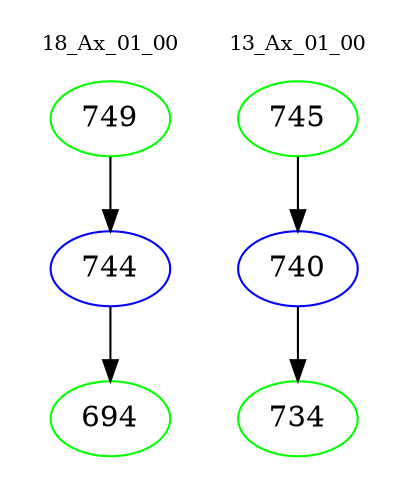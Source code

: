 digraph{
subgraph cluster_0 {
color = white
label = "18_Ax_01_00";
fontsize=10;
T0_749 [label="749", color="green"]
T0_749 -> T0_744 [color="black"]
T0_744 [label="744", color="blue"]
T0_744 -> T0_694 [color="black"]
T0_694 [label="694", color="green"]
}
subgraph cluster_1 {
color = white
label = "13_Ax_01_00";
fontsize=10;
T1_745 [label="745", color="green"]
T1_745 -> T1_740 [color="black"]
T1_740 [label="740", color="blue"]
T1_740 -> T1_734 [color="black"]
T1_734 [label="734", color="green"]
}
}
